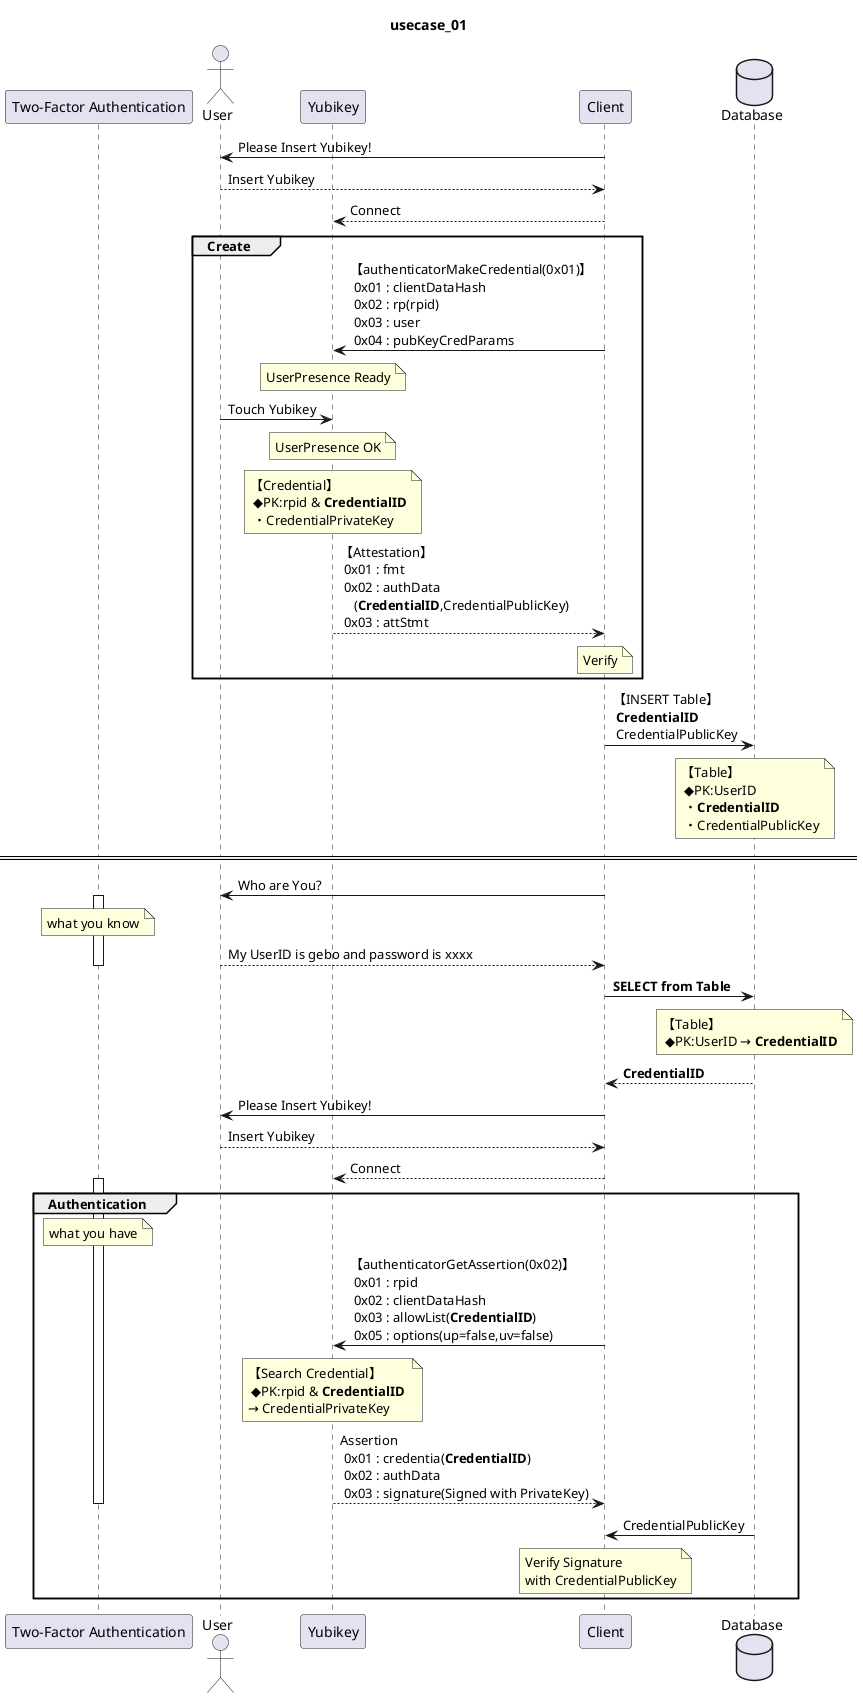 @startuml
title usecase_01 
'hide footbox

participant "Two-Factor Authentication" as Auth
actor "User" as User
participant "Yubikey" as Yubikey
participant "Client" as Client
database "Database" as Database

User <- Client : Please Insert Yubikey!
User --> Client : Insert Yubikey
Yubikey <-- Client : Connect

group Create

Client -> Yubikey: 【authenticatorMakeCredential(0x01)】\n 0x01 : clientDataHash\n 0x02 : rp(rpid)\n 0x03 : user\n 0x04 : pubKeyCredParams

note over Yubikey:UserPresence Ready
User -> Yubikey :Touch Yubikey

note over Yubikey:UserPresence OK
note over Yubikey:【Credential】\n ◆PK:rpid & **CredentialID**\n ・CredentialPrivateKey

Client <-- Yubikey: 【Attestation】\n 0x01 : fmt\n 0x02 : authData\n    (**CredentialID**,CredentialPublicKey)\n 0x03 : attStmt
note over Client:Verify

end 

Client -> Database :【INSERT Table】\n **CredentialID**\n CredentialPublicKey
note over Database:【Table】\n ◆PK:UserID\n ・**CredentialID**\n ・CredentialPublicKey

==  ==

User <- Client : Who are You?
activate Auth
note over Auth:what you know
User --> Client : My UserID is gebo and password is xxxx
deactivate Auth
Client -> Database : **SELECT from Table**
note over Database:【Table】\n ◆PK:UserID → **CredentialID**
Client <-- Database : **CredentialID**

User <- Client : Please Insert Yubikey!
User --> Client : Insert Yubikey
Yubikey <-- Client : Connect

group Authentication

activate Auth
note over Auth:what you have
Client -> Yubikey : 【authenticatorGetAssertion(0x02)】\n 0x01 : rpid\n 0x02 : clientDataHash\n 0x03 : allowList(**CredentialID**)\n 0x05 : options(up=false,uv=false)

note over Yubikey:【Search Credential】\n ◆PK:rpid & **CredentialID** \n→ CredentialPrivateKey

Client <-- Yubikey: Assertion\n 0x01 : credentia(**CredentialID**)\n 0x02 : authData\n 0x03 : signature(Signed with PrivateKey)
deactivate Auth

Client <- Database : CredentialPublicKey

note over Client:Verify Signature \nwith CredentialPublicKey

end

@enduml

